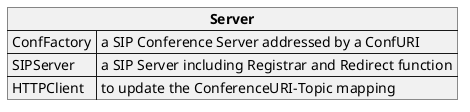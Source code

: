 @startuml server
json "<b>Server" as S {
    "ConfFactory": "a SIP Conference Server addressed by a ConfURI",
    "SIPServer": "a SIP Server including Registrar and Redirect function",
    "HTTPClient": "to update the ConferenceURI-Topic mapping"
}
@enduml